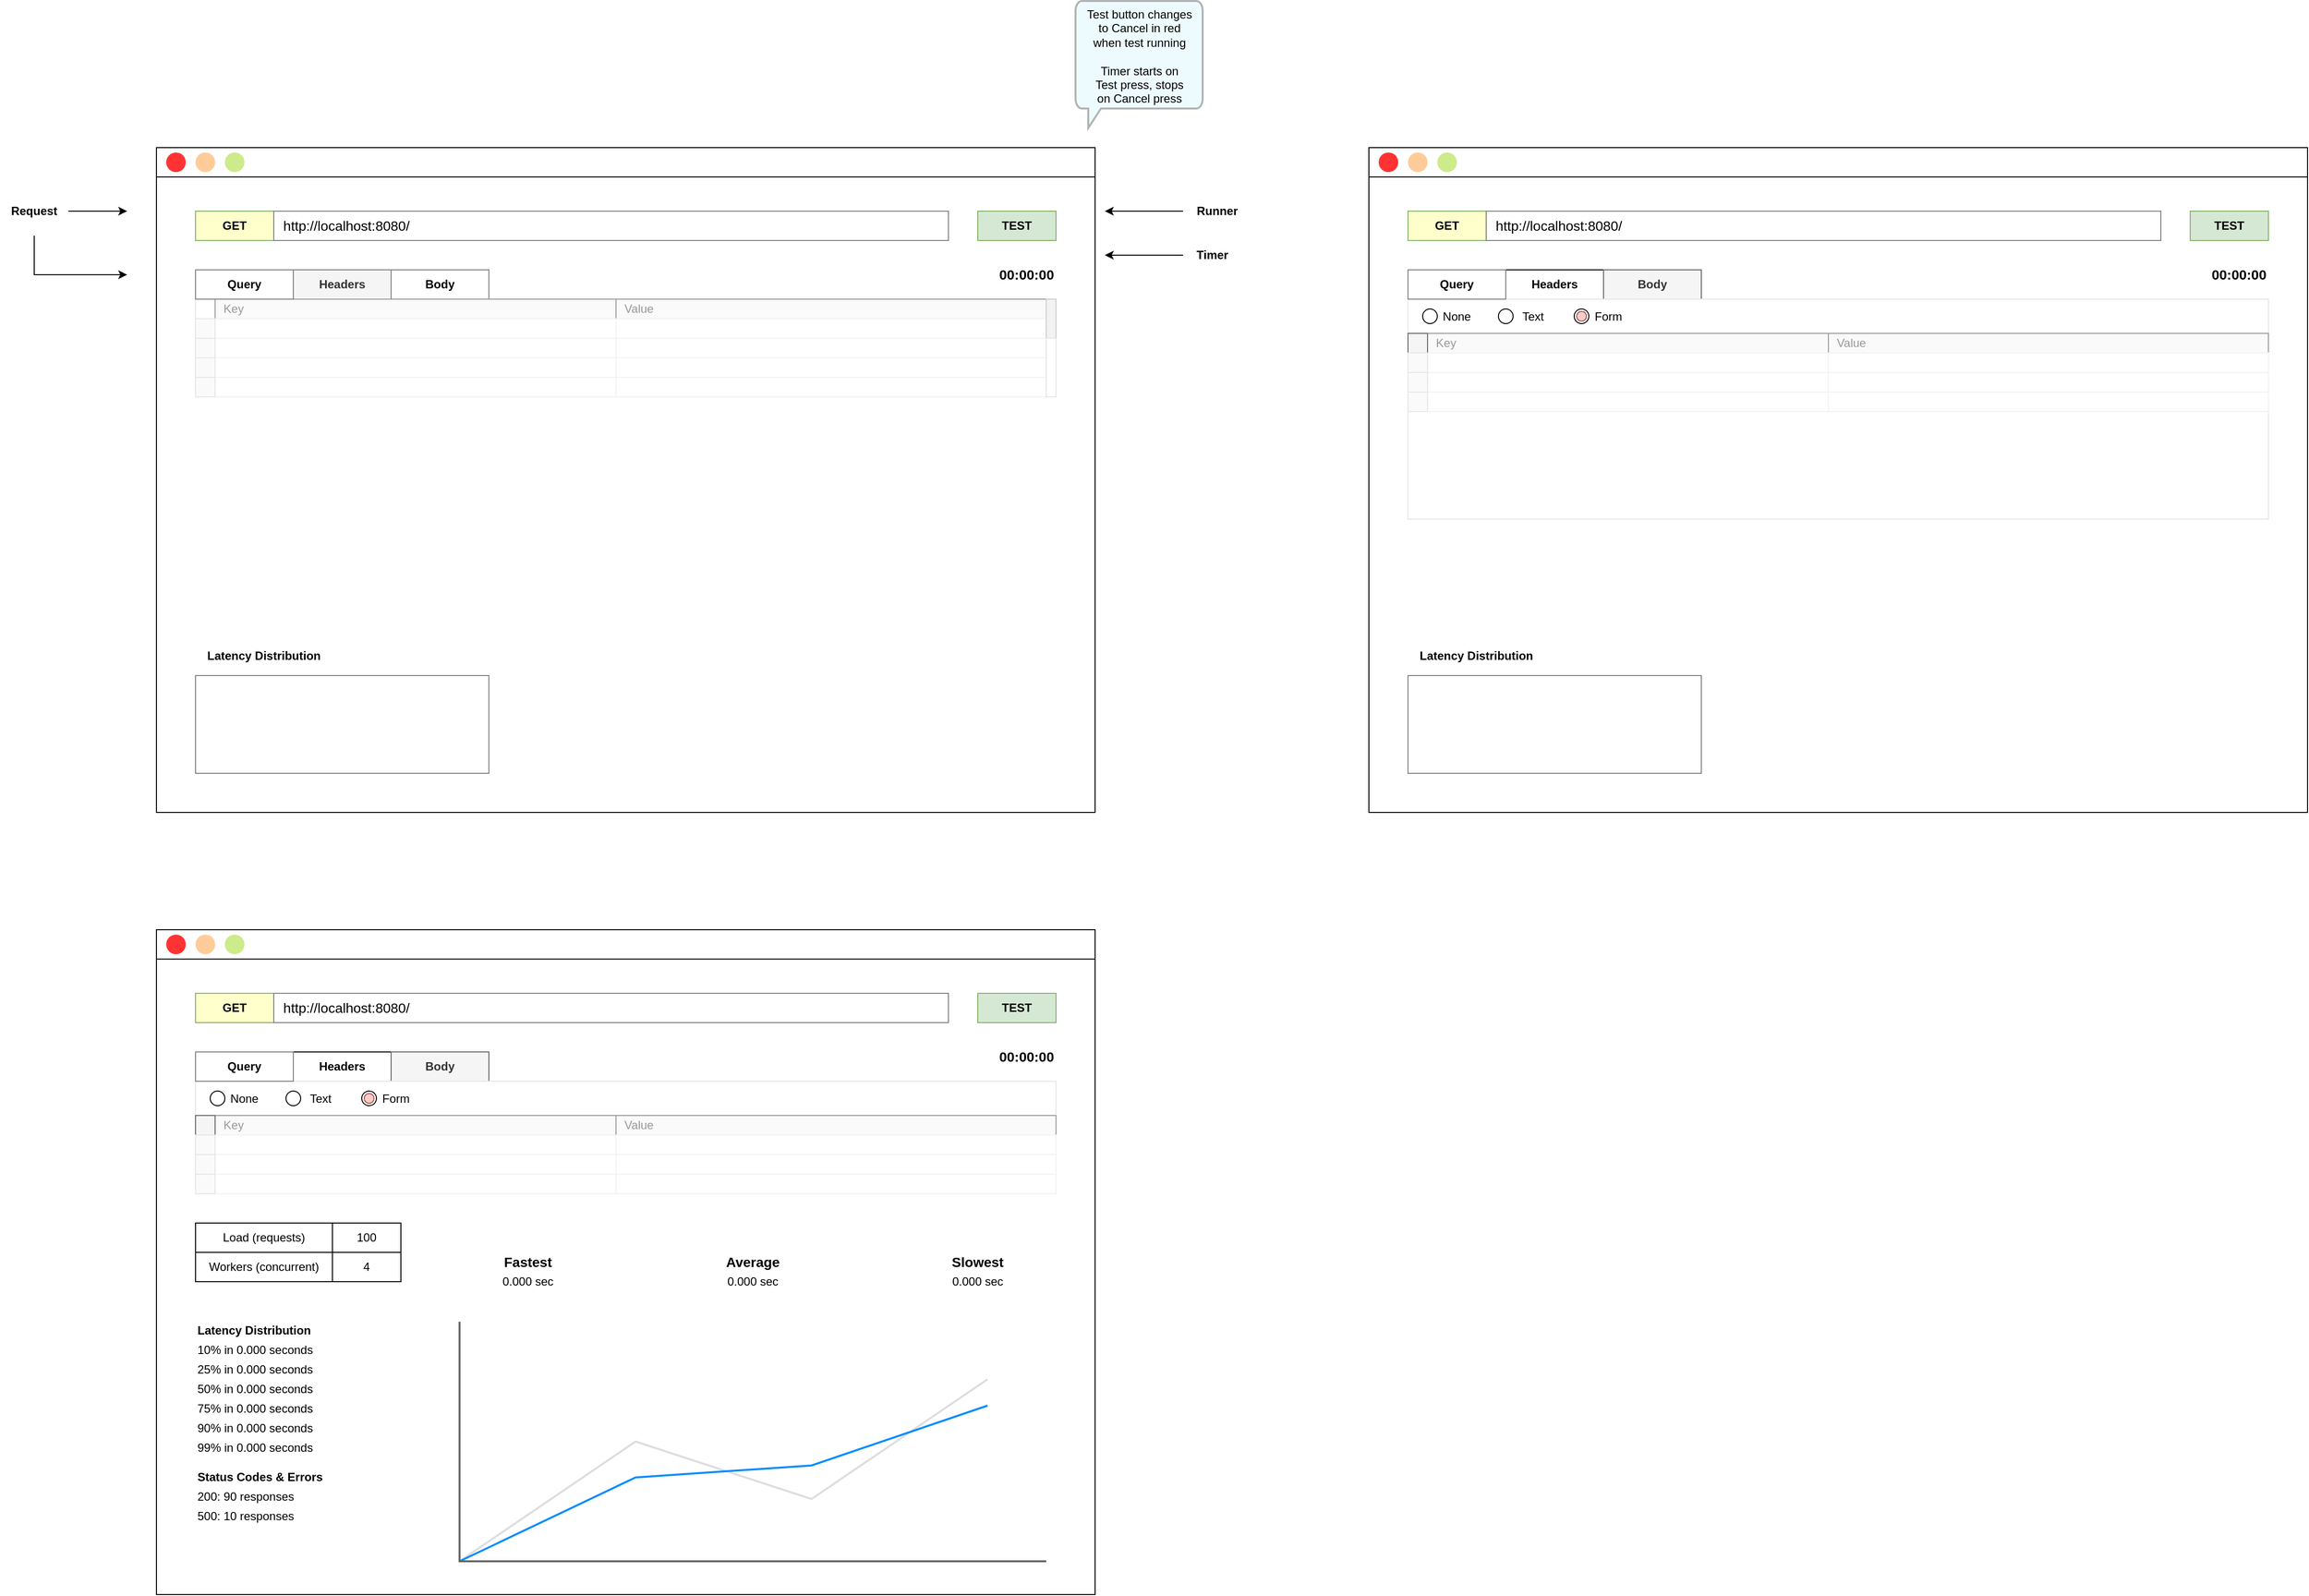 <mxfile version="13.5.7" type="device"><diagram id="piDafpqhtRUU5qUU-vj8" name="request"><mxGraphModel dx="2275" dy="1657" grid="1" gridSize="10" guides="1" tooltips="0" connect="1" arrows="0" fold="1" page="1" pageScale="1" pageWidth="1169" pageHeight="827" math="0" shadow="0"><root><mxCell id="0"/><mxCell id="1" parent="0"/><mxCell id="DUtWAYtQzDYEJE8aA9wI-19" value="" style="group;fontStyle=1;movable=1;resizable=1;rotatable=1;deletable=1;editable=1;connectable=1;align=left;fontColor=#333333;fillColor=#FAFAFA;strokeColor=#000000;" parent="1" vertex="1" connectable="0"><mxGeometry y="40" width="960" height="680" as="geometry"/></mxCell><mxCell id="DUtWAYtQzDYEJE8aA9wI-14" value="" style="rounded=0;whiteSpace=wrap;html=1;movable=1;resizable=1;rotatable=1;deletable=1;editable=1;connectable=1;" parent="DUtWAYtQzDYEJE8aA9wI-19" vertex="1"><mxGeometry width="960" height="680" as="geometry"/></mxCell><mxCell id="DUtWAYtQzDYEJE8aA9wI-15" value="" style="rounded=0;whiteSpace=wrap;html=1;movable=1;resizable=1;rotatable=1;deletable=1;editable=1;connectable=1;" parent="DUtWAYtQzDYEJE8aA9wI-19" vertex="1"><mxGeometry width="960" height="30" as="geometry"/></mxCell><mxCell id="DUtWAYtQzDYEJE8aA9wI-16" value="" style="ellipse;whiteSpace=wrap;html=1;aspect=fixed;fontColor=#ffffff;strokeColor=none;fillColor=#FF3333;movable=1;resizable=1;rotatable=1;deletable=1;editable=1;connectable=1;" parent="DUtWAYtQzDYEJE8aA9wI-19" vertex="1"><mxGeometry x="10" y="5" width="20" height="20" as="geometry"/></mxCell><mxCell id="DUtWAYtQzDYEJE8aA9wI-17" value="" style="ellipse;whiteSpace=wrap;html=1;aspect=fixed;fillColor=#ffcc99;strokeColor=none;movable=1;resizable=1;rotatable=1;deletable=1;editable=1;connectable=1;" parent="DUtWAYtQzDYEJE8aA9wI-19" vertex="1"><mxGeometry x="40" y="5" width="20" height="20" as="geometry"/></mxCell><mxCell id="DUtWAYtQzDYEJE8aA9wI-18" value="" style="ellipse;whiteSpace=wrap;html=1;aspect=fixed;fillColor=#cdeb8b;strokeColor=none;movable=1;resizable=1;rotatable=1;deletable=1;editable=1;connectable=1;" parent="DUtWAYtQzDYEJE8aA9wI-19" vertex="1"><mxGeometry x="70" y="5" width="20" height="20" as="geometry"/></mxCell><mxCell id="DUtWAYtQzDYEJE8aA9wI-38" value="&lt;b&gt;TEST&lt;/b&gt;" style="rounded=0;whiteSpace=wrap;html=1;align=center;fillColor=#d5e8d4;strokeColor=#82b366;movable=1;resizable=1;rotatable=1;deletable=1;editable=1;connectable=1;" parent="DUtWAYtQzDYEJE8aA9wI-19" vertex="1"><mxGeometry x="840" y="65" width="80" height="30" as="geometry"/></mxCell><mxCell id="DUtWAYtQzDYEJE8aA9wI-216" value="" style="html=1;dashed=0;whitespace=wrap;labelBackgroundColor=none;fillColor=none;align=left;strokeColor=#808080;movable=1;resizable=1;rotatable=1;deletable=1;editable=1;connectable=1;" parent="DUtWAYtQzDYEJE8aA9wI-19" vertex="1"><mxGeometry x="40" y="540" width="300" height="100" as="geometry"/></mxCell><mxCell id="DUtWAYtQzDYEJE8aA9wI-217" value="&lt;b&gt;Latency Distribution&lt;/b&gt;" style="text;html=1;strokeColor=none;fillColor=none;align=center;verticalAlign=middle;whiteSpace=wrap;rounded=0;labelBackgroundColor=none;movable=1;resizable=1;rotatable=1;deletable=1;editable=1;connectable=1;" parent="DUtWAYtQzDYEJE8aA9wI-19" vertex="1"><mxGeometry x="40" y="510" width="140" height="20" as="geometry"/></mxCell><mxCell id="DUtWAYtQzDYEJE8aA9wI-33" value="&lt;b&gt;Headers&lt;/b&gt;" style="rounded=0;whiteSpace=wrap;html=1;align=center;fillColor=#f5f5f5;fontColor=#333333;strokeColor=#808080;movable=1;resizable=1;rotatable=1;deletable=1;editable=1;connectable=1;" parent="DUtWAYtQzDYEJE8aA9wI-19" vertex="1"><mxGeometry x="140" y="125" width="100" height="30" as="geometry"/></mxCell><mxCell id="DUtWAYtQzDYEJE8aA9wI-39" value="&lt;b&gt;&lt;font style=&quot;font-size: 14px&quot;&gt;00:00:00&lt;/font&gt;&lt;/b&gt;" style="text;html=1;strokeColor=none;fillColor=none;align=right;verticalAlign=middle;whiteSpace=wrap;rounded=0;movable=1;resizable=1;rotatable=1;deletable=1;editable=1;connectable=1;" parent="DUtWAYtQzDYEJE8aA9wI-19" vertex="1"><mxGeometry x="840" y="120" width="80" height="20" as="geometry"/></mxCell><mxCell id="DUtWAYtQzDYEJE8aA9wI-40" value="&lt;b&gt;Body&lt;/b&gt;" style="rounded=0;whiteSpace=wrap;html=1;align=center;strokeColor=#808080;movable=1;resizable=1;rotatable=1;deletable=1;editable=1;connectable=1;" parent="DUtWAYtQzDYEJE8aA9wI-19" vertex="1"><mxGeometry x="240" y="125" width="100" height="30" as="geometry"/></mxCell><mxCell id="DUtWAYtQzDYEJE8aA9wI-25" value="" style="rounded=0;whiteSpace=wrap;html=1;align=left;strokeColor=#E6E6E6;movable=1;resizable=1;rotatable=1;deletable=1;editable=1;connectable=1;" parent="DUtWAYtQzDYEJE8aA9wI-19" vertex="1"><mxGeometry x="40" y="155" width="880" height="100" as="geometry"/></mxCell><mxCell id="DUtWAYtQzDYEJE8aA9wI-47" value="&lt;font color=&quot;#999999&quot;&gt;&amp;nbsp; Key&lt;/font&gt;" style="rounded=0;whiteSpace=wrap;html=1;align=left;labelBackgroundColor=none;fillColor=#FAFAFA;strokeColor=#999999;movable=1;resizable=1;rotatable=1;deletable=1;editable=1;connectable=1;" parent="DUtWAYtQzDYEJE8aA9wI-19" vertex="1"><mxGeometry x="60" y="155" width="410" height="20" as="geometry"/></mxCell><mxCell id="DUtWAYtQzDYEJE8aA9wI-109" value="&lt;font color=&quot;#999999&quot;&gt;&amp;nbsp; Value&lt;/font&gt;" style="rounded=0;whiteSpace=wrap;html=1;align=left;labelBackgroundColor=none;fillColor=#FAFAFA;strokeColor=#999999;movable=1;resizable=1;rotatable=1;deletable=1;editable=1;connectable=1;" parent="DUtWAYtQzDYEJE8aA9wI-19" vertex="1"><mxGeometry x="470" y="155" width="440" height="20" as="geometry"/></mxCell><mxCell id="DUtWAYtQzDYEJE8aA9wI-111" value="" style="rounded=0;whiteSpace=wrap;html=1;align=left;labelBackgroundColor=none;fillColor=#FFFFFF;strokeColor=#F2F2F2;movable=1;resizable=1;rotatable=1;deletable=1;editable=1;connectable=1;" parent="DUtWAYtQzDYEJE8aA9wI-19" vertex="1"><mxGeometry x="60" y="175" width="410" height="20" as="geometry"/></mxCell><mxCell id="DUtWAYtQzDYEJE8aA9wI-135" value="" style="rounded=0;whiteSpace=wrap;html=1;align=left;labelBackgroundColor=none;fillColor=#FFFFFF;strokeColor=#F2F2F2;movable=1;resizable=1;rotatable=1;deletable=1;editable=1;connectable=1;" parent="DUtWAYtQzDYEJE8aA9wI-19" vertex="1"><mxGeometry x="470" y="175" width="440" height="20" as="geometry"/></mxCell><mxCell id="DUtWAYtQzDYEJE8aA9wI-137" value="" style="rounded=0;whiteSpace=wrap;html=1;align=left;labelBackgroundColor=none;fillColor=#FFFFFF;strokeColor=#F2F2F2;movable=1;resizable=1;rotatable=1;deletable=1;editable=1;connectable=1;" parent="DUtWAYtQzDYEJE8aA9wI-19" vertex="1"><mxGeometry x="470" y="195" width="440" height="20" as="geometry"/></mxCell><mxCell id="DUtWAYtQzDYEJE8aA9wI-136" value="" style="rounded=0;whiteSpace=wrap;html=1;align=left;labelBackgroundColor=none;fillColor=#FFFFFF;strokeColor=#F2F2F2;movable=1;resizable=1;rotatable=1;deletable=1;editable=1;connectable=1;" parent="DUtWAYtQzDYEJE8aA9wI-19" vertex="1"><mxGeometry x="60" y="195" width="410" height="20" as="geometry"/></mxCell><mxCell id="DUtWAYtQzDYEJE8aA9wI-138" value="" style="rounded=0;whiteSpace=wrap;html=1;align=left;labelBackgroundColor=none;fillColor=#FFFFFF;strokeColor=#F2F2F2;movable=1;resizable=1;rotatable=1;deletable=1;editable=1;connectable=1;" parent="DUtWAYtQzDYEJE8aA9wI-19" vertex="1"><mxGeometry x="60" y="215" width="410" height="20" as="geometry"/></mxCell><mxCell id="DUtWAYtQzDYEJE8aA9wI-140" value="" style="rounded=0;whiteSpace=wrap;html=1;align=left;labelBackgroundColor=none;fillColor=#FFFFFF;strokeColor=#F2F2F2;movable=1;resizable=1;rotatable=1;deletable=1;editable=1;connectable=1;" parent="DUtWAYtQzDYEJE8aA9wI-19" vertex="1"><mxGeometry x="470" y="215" width="440" height="20" as="geometry"/></mxCell><mxCell id="DUtWAYtQzDYEJE8aA9wI-139" value="" style="rounded=0;whiteSpace=wrap;html=1;align=left;labelBackgroundColor=none;fillColor=#FFFFFF;strokeColor=#F2F2F2;movable=1;resizable=1;rotatable=1;deletable=1;editable=1;connectable=1;" parent="DUtWAYtQzDYEJE8aA9wI-19" vertex="1"><mxGeometry x="60" y="235" width="410" height="20" as="geometry"/></mxCell><mxCell id="DUtWAYtQzDYEJE8aA9wI-170" value="" style="rounded=0;whiteSpace=wrap;html=1;align=left;labelBackgroundColor=none;fillColor=#FFFFFF;strokeColor=#F2F2F2;movable=1;resizable=1;rotatable=1;deletable=1;editable=1;connectable=1;" parent="DUtWAYtQzDYEJE8aA9wI-19" vertex="1"><mxGeometry x="470" y="235" width="440" height="20" as="geometry"/></mxCell><mxCell id="DUtWAYtQzDYEJE8aA9wI-110" value="" style="rounded=0;whiteSpace=wrap;html=1;align=left;labelBackgroundColor=none;fillColor=#FAFAFA;strokeColor=#E6E6E6;movable=1;resizable=1;rotatable=1;deletable=1;editable=1;connectable=1;" parent="DUtWAYtQzDYEJE8aA9wI-19" vertex="1"><mxGeometry x="40" y="235" width="20" height="20" as="geometry"/></mxCell><mxCell id="DUtWAYtQzDYEJE8aA9wI-207" value="" style="rounded=0;whiteSpace=wrap;html=1;align=left;labelBackgroundColor=none;fillColor=#FAFAFA;strokeColor=#E6E6E6;movable=1;resizable=1;rotatable=1;deletable=1;editable=1;connectable=1;" parent="DUtWAYtQzDYEJE8aA9wI-19" vertex="1"><mxGeometry x="40" y="215" width="20" height="20" as="geometry"/></mxCell><mxCell id="DUtWAYtQzDYEJE8aA9wI-208" value="" style="rounded=0;whiteSpace=wrap;html=1;align=left;labelBackgroundColor=none;fillColor=#FAFAFA;strokeColor=#E6E6E6;movable=1;resizable=1;rotatable=1;deletable=1;editable=1;connectable=1;" parent="DUtWAYtQzDYEJE8aA9wI-19" vertex="1"><mxGeometry x="40" y="195" width="20" height="20" as="geometry"/></mxCell><mxCell id="DUtWAYtQzDYEJE8aA9wI-209" value="" style="rounded=0;whiteSpace=wrap;html=1;align=left;labelBackgroundColor=none;fillColor=#FAFAFA;strokeColor=#E6E6E6;movable=1;resizable=1;rotatable=1;deletable=1;editable=1;connectable=1;" parent="DUtWAYtQzDYEJE8aA9wI-19" vertex="1"><mxGeometry x="40" y="175" width="20" height="20" as="geometry"/></mxCell><mxCell id="DUtWAYtQzDYEJE8aA9wI-27" value="" style="rounded=0;whiteSpace=wrap;html=1;align=left;fillColor=#F2F2F2;strokeColor=#CCCCCC;movable=1;resizable=1;rotatable=1;deletable=1;editable=1;connectable=1;" parent="DUtWAYtQzDYEJE8aA9wI-19" vertex="1"><mxGeometry x="910" y="155" width="10" height="40" as="geometry"/></mxCell><mxCell id="DUtWAYtQzDYEJE8aA9wI-31" value="" style="rounded=0;whiteSpace=wrap;html=1;align=left;strokeColor=#E6E6E6;movable=1;resizable=1;rotatable=1;deletable=1;editable=1;connectable=1;" parent="DUtWAYtQzDYEJE8aA9wI-19" vertex="1"><mxGeometry x="910" y="195" width="10" height="60" as="geometry"/></mxCell><mxCell id="DUtWAYtQzDYEJE8aA9wI-36" value="&lt;b&gt;Query&lt;/b&gt;" style="rounded=0;whiteSpace=wrap;html=1;align=center;strokeColor=#808080;movable=1;resizable=1;rotatable=1;deletable=1;editable=1;connectable=1;" parent="DUtWAYtQzDYEJE8aA9wI-19" vertex="1"><mxGeometry x="40" y="125" width="100" height="30" as="geometry"/></mxCell><mxCell id="DUtWAYtQzDYEJE8aA9wI-26" value="" style="group;movable=1;resizable=1;rotatable=1;deletable=1;editable=1;connectable=1;" parent="DUtWAYtQzDYEJE8aA9wI-19" vertex="1" connectable="0"><mxGeometry x="40" y="65" width="880" height="30" as="geometry"/></mxCell><mxCell id="DUtWAYtQzDYEJE8aA9wI-20" value="GET" style="rounded=0;whiteSpace=wrap;html=1;strokeColor=#82b366;fontStyle=1;fillColor=#FFFFCC;movable=1;resizable=1;rotatable=1;deletable=1;editable=1;connectable=1;" parent="DUtWAYtQzDYEJE8aA9wI-26" vertex="1"><mxGeometry width="80" height="30" as="geometry"/></mxCell><mxCell id="DUtWAYtQzDYEJE8aA9wI-22" value="&lt;span style=&quot;font-size: 14px&quot;&gt;&amp;nbsp; http://localhost:8080/&lt;/span&gt;" style="rounded=0;whiteSpace=wrap;html=1;align=left;strokeColor=#808080;movable=1;resizable=1;rotatable=1;deletable=1;editable=1;connectable=1;" parent="DUtWAYtQzDYEJE8aA9wI-26" vertex="1"><mxGeometry x="80" width="690" height="30" as="geometry"/></mxCell><mxCell id="DUtWAYtQzDYEJE8aA9wI-42" value="Test button changes&lt;br&gt;to Cancel in red&lt;br&gt;when test running&lt;br&gt;&lt;br&gt;Timer starts on&lt;br&gt;Test press, stops&lt;br&gt;on Cancel press" style="html=1;verticalLabelPosition=middle;align=center;labelBackgroundColor=none;verticalAlign=top;strokeWidth=2;shadow=0;dashed=0;shape=mxgraph.ios7.icons.message;flipH=1;labelPosition=center;fillColor=#EDFBFF;strokeColor=#B3B3B3;movable=1;resizable=1;rotatable=1;deletable=1;editable=1;connectable=1;" parent="1" vertex="1"><mxGeometry x="940" y="-110" width="130" height="130" as="geometry"/></mxCell><mxCell id="6" style="edgeStyle=orthogonalEdgeStyle;rounded=0;orthogonalLoop=1;jettySize=auto;html=1;movable=1;resizable=1;rotatable=1;deletable=1;editable=1;connectable=1;" parent="1" source="5" edge="1"><mxGeometry relative="1" as="geometry"><mxPoint x="-30" y="105" as="targetPoint"/></mxGeometry></mxCell><mxCell id="12" style="edgeStyle=orthogonalEdgeStyle;rounded=0;orthogonalLoop=1;jettySize=auto;html=1;movable=1;resizable=1;rotatable=1;deletable=1;editable=1;connectable=1;" parent="1" edge="1"><mxGeometry relative="1" as="geometry"><mxPoint x="-30" y="170" as="targetPoint"/><mxPoint x="-125" y="130" as="sourcePoint"/><Array as="points"><mxPoint x="-125" y="170"/></Array></mxGeometry></mxCell><mxCell id="5" value="&lt;b&gt;Request&lt;/b&gt;" style="text;html=1;strokeColor=none;fillColor=none;align=center;verticalAlign=middle;whiteSpace=wrap;rounded=0;movable=1;resizable=1;rotatable=1;deletable=1;editable=1;connectable=1;" parent="1" vertex="1"><mxGeometry x="-160" y="95" width="70" height="20" as="geometry"/></mxCell><mxCell id="8" style="edgeStyle=orthogonalEdgeStyle;rounded=0;orthogonalLoop=1;jettySize=auto;html=1;movable=1;resizable=1;rotatable=1;deletable=1;editable=1;connectable=1;" parent="1" source="7" edge="1"><mxGeometry relative="1" as="geometry"><mxPoint x="970" y="105" as="targetPoint"/></mxGeometry></mxCell><mxCell id="7" value="&lt;b&gt;Runner&lt;/b&gt;" style="text;html=1;strokeColor=none;fillColor=none;align=center;verticalAlign=middle;whiteSpace=wrap;rounded=0;movable=1;resizable=1;rotatable=1;deletable=1;editable=1;connectable=1;" parent="1" vertex="1"><mxGeometry x="1050" y="95" width="70" height="20" as="geometry"/></mxCell><mxCell id="11" style="edgeStyle=orthogonalEdgeStyle;rounded=0;orthogonalLoop=1;jettySize=auto;html=1;movable=1;resizable=1;rotatable=1;deletable=1;editable=1;connectable=1;" parent="1" source="10" edge="1"><mxGeometry relative="1" as="geometry"><mxPoint x="970" y="150" as="targetPoint"/></mxGeometry></mxCell><mxCell id="10" value="&lt;b&gt;Timer&lt;/b&gt;" style="text;html=1;strokeColor=none;fillColor=none;align=center;verticalAlign=middle;whiteSpace=wrap;rounded=0;movable=1;resizable=1;rotatable=1;deletable=1;editable=1;connectable=1;" parent="1" vertex="1"><mxGeometry x="1050" y="140" width="60" height="20" as="geometry"/></mxCell><mxCell id="96" value="" style="group;fontStyle=1;movable=1;resizable=1;rotatable=1;deletable=1;editable=1;connectable=1;align=left;" parent="1" vertex="1" connectable="0"><mxGeometry x="1240" y="40" width="960" height="680" as="geometry"/></mxCell><mxCell id="97" value="" style="rounded=0;whiteSpace=wrap;html=1;movable=1;resizable=1;rotatable=1;deletable=1;editable=1;connectable=1;" parent="96" vertex="1"><mxGeometry width="960" height="680" as="geometry"/></mxCell><mxCell id="98" value="" style="rounded=0;whiteSpace=wrap;html=1;movable=1;resizable=1;rotatable=1;deletable=1;editable=1;connectable=1;" parent="96" vertex="1"><mxGeometry width="960" height="30" as="geometry"/></mxCell><mxCell id="99" value="" style="ellipse;whiteSpace=wrap;html=1;aspect=fixed;fontColor=#ffffff;strokeColor=none;fillColor=#FF3333;movable=1;resizable=1;rotatable=1;deletable=1;editable=1;connectable=1;" parent="96" vertex="1"><mxGeometry x="10" y="5" width="20" height="20" as="geometry"/></mxCell><mxCell id="100" value="" style="ellipse;whiteSpace=wrap;html=1;aspect=fixed;fillColor=#ffcc99;strokeColor=none;movable=1;resizable=1;rotatable=1;deletable=1;editable=1;connectable=1;" parent="96" vertex="1"><mxGeometry x="40" y="5" width="20" height="20" as="geometry"/></mxCell><mxCell id="101" value="" style="ellipse;whiteSpace=wrap;html=1;aspect=fixed;fillColor=#cdeb8b;strokeColor=none;movable=1;resizable=1;rotatable=1;deletable=1;editable=1;connectable=1;" parent="96" vertex="1"><mxGeometry x="70" y="5" width="20" height="20" as="geometry"/></mxCell><mxCell id="102" value="&lt;b&gt;TEST&lt;/b&gt;" style="rounded=0;whiteSpace=wrap;html=1;align=center;fillColor=#d5e8d4;strokeColor=#82b366;movable=1;resizable=1;rotatable=1;deletable=1;editable=1;connectable=1;" parent="96" vertex="1"><mxGeometry x="840" y="65" width="80" height="30" as="geometry"/></mxCell><mxCell id="103" value="" style="html=1;dashed=0;whitespace=wrap;labelBackgroundColor=none;fillColor=none;align=left;strokeColor=#808080;movable=1;resizable=1;rotatable=1;deletable=1;editable=1;connectable=1;" parent="96" vertex="1"><mxGeometry x="40" y="540" width="300" height="100" as="geometry"/></mxCell><mxCell id="104" value="&lt;b&gt;Latency Distribution&lt;/b&gt;" style="text;html=1;strokeColor=none;fillColor=none;align=center;verticalAlign=middle;whiteSpace=wrap;rounded=0;labelBackgroundColor=none;movable=1;resizable=1;rotatable=1;deletable=1;editable=1;connectable=1;" parent="96" vertex="1"><mxGeometry x="40" y="510" width="140" height="20" as="geometry"/></mxCell><mxCell id="105" value="&lt;b&gt;Headers&lt;/b&gt;" style="rounded=0;whiteSpace=wrap;html=1;align=center;movable=1;resizable=1;rotatable=1;deletable=1;editable=1;connectable=1;" parent="96" vertex="1"><mxGeometry x="140" y="125" width="100" height="30" as="geometry"/></mxCell><mxCell id="106" value="&lt;b&gt;&lt;font style=&quot;font-size: 14px&quot;&gt;00:00:00&lt;/font&gt;&lt;/b&gt;" style="text;html=1;strokeColor=none;fillColor=none;align=right;verticalAlign=middle;whiteSpace=wrap;rounded=0;movable=1;resizable=1;rotatable=1;deletable=1;editable=1;connectable=1;" parent="96" vertex="1"><mxGeometry x="840" y="120" width="80" height="20" as="geometry"/></mxCell><mxCell id="107" value="&lt;b&gt;Body&lt;/b&gt;" style="rounded=0;whiteSpace=wrap;html=1;align=center;strokeColor=#666666;movable=1;resizable=1;rotatable=1;deletable=1;editable=1;connectable=1;fillColor=#f5f5f5;fontColor=#333333;" parent="96" vertex="1"><mxGeometry x="240" y="125" width="100" height="30" as="geometry"/></mxCell><mxCell id="108" value="" style="rounded=0;whiteSpace=wrap;html=1;align=left;strokeColor=#E6E6E6;movable=1;resizable=1;rotatable=1;deletable=1;editable=1;connectable=1;" parent="96" vertex="1"><mxGeometry x="40" y="155" width="880" height="225" as="geometry"/></mxCell><mxCell id="125" value="&lt;b&gt;Query&lt;/b&gt;" style="rounded=0;whiteSpace=wrap;html=1;align=center;strokeColor=#808080;movable=1;resizable=1;rotatable=1;deletable=1;editable=1;connectable=1;" parent="96" vertex="1"><mxGeometry x="40" y="125" width="100" height="30" as="geometry"/></mxCell><mxCell id="126" value="" style="group;movable=1;resizable=1;rotatable=1;deletable=1;editable=1;connectable=1;" parent="96" vertex="1" connectable="0"><mxGeometry x="40" y="65" width="880" height="30" as="geometry"/></mxCell><mxCell id="127" value="GET" style="rounded=0;whiteSpace=wrap;html=1;strokeColor=#82b366;fontStyle=1;fillColor=#FFFFCC;movable=1;resizable=1;rotatable=1;deletable=1;editable=1;connectable=1;" parent="126" vertex="1"><mxGeometry width="80" height="30" as="geometry"/></mxCell><mxCell id="128" value="&lt;span style=&quot;font-size: 14px&quot;&gt;&amp;nbsp; http://localhost:8080/&lt;/span&gt;" style="rounded=0;whiteSpace=wrap;html=1;align=left;strokeColor=#808080;movable=1;resizable=1;rotatable=1;deletable=1;editable=1;connectable=1;" parent="126" vertex="1"><mxGeometry x="80" width="690" height="30" as="geometry"/></mxCell><mxCell id="asF9Nt4ZujR2NF6vlL5a-130" value="" style="ellipse;whiteSpace=wrap;html=1;aspect=fixed;strokeColor=#000000;movable=1;resizable=1;rotatable=1;deletable=1;editable=1;connectable=1;" parent="96" vertex="1"><mxGeometry x="55" y="165" width="15" height="15" as="geometry"/></mxCell><mxCell id="asF9Nt4ZujR2NF6vlL5a-131" value="None" style="text;html=1;strokeColor=none;fillColor=none;align=center;verticalAlign=middle;whiteSpace=wrap;rounded=0;movable=1;resizable=1;rotatable=1;deletable=1;editable=1;connectable=1;" parent="96" vertex="1"><mxGeometry x="70" y="162.5" width="40" height="20" as="geometry"/></mxCell><mxCell id="asF9Nt4ZujR2NF6vlL5a-132" value="" style="ellipse;whiteSpace=wrap;html=1;aspect=fixed;strokeColor=#000000;movable=1;resizable=1;rotatable=1;deletable=1;editable=1;connectable=1;" parent="96" vertex="1"><mxGeometry x="132.5" y="165" width="15" height="15" as="geometry"/></mxCell><mxCell id="asF9Nt4ZujR2NF6vlL5a-133" value="Text" style="text;html=1;strokeColor=none;fillColor=none;align=center;verticalAlign=middle;whiteSpace=wrap;rounded=0;movable=1;resizable=1;rotatable=1;deletable=1;editable=1;connectable=1;" parent="96" vertex="1"><mxGeometry x="147.5" y="162.5" width="40" height="20" as="geometry"/></mxCell><mxCell id="asF9Nt4ZujR2NF6vlL5a-139" value="" style="ellipse;whiteSpace=wrap;html=1;aspect=fixed;strokeColor=#000000;movable=1;resizable=1;rotatable=1;deletable=1;editable=1;connectable=1;" parent="96" vertex="1"><mxGeometry x="210" y="165" width="15" height="15" as="geometry"/></mxCell><mxCell id="asF9Nt4ZujR2NF6vlL5a-140" value="Form" style="text;html=1;strokeColor=none;fillColor=none;align=center;verticalAlign=middle;whiteSpace=wrap;rounded=0;movable=1;resizable=1;rotatable=1;deletable=1;editable=1;connectable=1;" parent="96" vertex="1"><mxGeometry x="225" y="162.5" width="40" height="20" as="geometry"/></mxCell><mxCell id="asF9Nt4ZujR2NF6vlL5a-141" value="" style="ellipse;whiteSpace=wrap;html=1;aspect=fixed;strokeColor=#b85450;fillColor=#f8cecc;movable=1;resizable=1;rotatable=1;deletable=1;editable=1;connectable=1;" parent="96" vertex="1"><mxGeometry x="212.5" y="167.5" width="10" height="10" as="geometry"/></mxCell><mxCell id="asF9Nt4ZujR2NF6vlL5a-142" value="&lt;font color=&quot;#999999&quot;&gt;&amp;nbsp; Key&lt;/font&gt;" style="rounded=0;whiteSpace=wrap;html=1;align=left;labelBackgroundColor=none;fillColor=#FAFAFA;strokeColor=#999999;movable=1;resizable=1;rotatable=1;deletable=1;editable=1;connectable=1;" parent="96" vertex="1"><mxGeometry x="60" y="190" width="410" height="20" as="geometry"/></mxCell><mxCell id="asF9Nt4ZujR2NF6vlL5a-143" value="&lt;font color=&quot;#999999&quot;&gt;&amp;nbsp; Value&lt;/font&gt;" style="rounded=0;whiteSpace=wrap;html=1;align=left;labelBackgroundColor=none;fillColor=#FAFAFA;strokeColor=#999999;movable=1;resizable=1;rotatable=1;deletable=1;editable=1;connectable=1;" parent="96" vertex="1"><mxGeometry x="470" y="190" width="450" height="20" as="geometry"/></mxCell><mxCell id="asF9Nt4ZujR2NF6vlL5a-144" value="" style="rounded=0;whiteSpace=wrap;html=1;fillColor=#f5f5f5;strokeColor=#666666;fontColor=#333333;movable=1;resizable=1;rotatable=1;deletable=1;editable=1;connectable=1;" parent="96" vertex="1"><mxGeometry x="40" y="190" width="20" height="20" as="geometry"/></mxCell><mxCell id="asF9Nt4ZujR2NF6vlL5a-145" value="" style="rounded=0;whiteSpace=wrap;html=1;align=left;labelBackgroundColor=none;fillColor=#FFFFFF;strokeColor=#F2F2F2;movable=1;resizable=1;rotatable=1;deletable=1;editable=1;connectable=1;" parent="96" vertex="1"><mxGeometry x="60" y="210" width="410" height="20" as="geometry"/></mxCell><mxCell id="asF9Nt4ZujR2NF6vlL5a-146" value="" style="rounded=0;whiteSpace=wrap;html=1;align=left;labelBackgroundColor=none;fillColor=#FFFFFF;strokeColor=#F2F2F2;movable=1;resizable=1;rotatable=1;deletable=1;editable=1;connectable=1;" parent="96" vertex="1"><mxGeometry x="60" y="230" width="410" height="20" as="geometry"/></mxCell><mxCell id="asF9Nt4ZujR2NF6vlL5a-147" value="" style="rounded=0;whiteSpace=wrap;html=1;align=left;labelBackgroundColor=none;fillColor=#FFFFFF;strokeColor=#F2F2F2;movable=1;resizable=1;rotatable=1;deletable=1;editable=1;connectable=1;" parent="96" vertex="1"><mxGeometry x="60" y="250" width="410" height="20" as="geometry"/></mxCell><mxCell id="asF9Nt4ZujR2NF6vlL5a-148" value="" style="rounded=0;whiteSpace=wrap;html=1;align=left;labelBackgroundColor=none;fillColor=#FAFAFA;strokeColor=#E6E6E6;movable=1;resizable=1;rotatable=1;deletable=1;editable=1;connectable=1;" parent="96" vertex="1"><mxGeometry x="40" y="250" width="20" height="20" as="geometry"/></mxCell><mxCell id="asF9Nt4ZujR2NF6vlL5a-149" value="" style="rounded=0;whiteSpace=wrap;html=1;align=left;labelBackgroundColor=none;fillColor=#FAFAFA;strokeColor=#E6E6E6;movable=1;resizable=1;rotatable=1;deletable=1;editable=1;connectable=1;" parent="96" vertex="1"><mxGeometry x="40" y="230" width="20" height="20" as="geometry"/></mxCell><mxCell id="asF9Nt4ZujR2NF6vlL5a-150" value="" style="rounded=0;whiteSpace=wrap;html=1;align=left;labelBackgroundColor=none;fillColor=#FAFAFA;strokeColor=#E6E6E6;movable=1;resizable=1;rotatable=1;deletable=1;editable=1;connectable=1;" parent="96" vertex="1"><mxGeometry x="40" y="210" width="20" height="20" as="geometry"/></mxCell><mxCell id="asF9Nt4ZujR2NF6vlL5a-151" value="" style="rounded=0;whiteSpace=wrap;html=1;align=left;labelBackgroundColor=none;fillColor=#FFFFFF;strokeColor=#F2F2F2;movable=1;resizable=1;rotatable=1;deletable=1;editable=1;connectable=1;" parent="96" vertex="1"><mxGeometry x="470" y="210" width="450" height="20" as="geometry"/></mxCell><mxCell id="asF9Nt4ZujR2NF6vlL5a-152" value="" style="rounded=0;whiteSpace=wrap;html=1;align=left;labelBackgroundColor=none;fillColor=#FFFFFF;strokeColor=#F2F2F2;movable=1;resizable=1;rotatable=1;deletable=1;editable=1;connectable=1;" parent="96" vertex="1"><mxGeometry x="470" y="230" width="450" height="20" as="geometry"/></mxCell><mxCell id="asF9Nt4ZujR2NF6vlL5a-153" value="" style="rounded=0;whiteSpace=wrap;html=1;align=left;labelBackgroundColor=none;fillColor=#FFFFFF;strokeColor=#F2F2F2;movable=1;resizable=1;rotatable=1;deletable=1;editable=1;connectable=1;" parent="96" vertex="1"><mxGeometry x="470" y="250" width="450" height="20" as="geometry"/></mxCell><mxCell id="LPYYJZgNHcjfQFJsrw34-128" value="" style="group;fontStyle=1;movable=1;resizable=1;rotatable=1;deletable=1;editable=1;connectable=1;align=left;" parent="1" vertex="1" connectable="0"><mxGeometry y="840" width="960" height="680" as="geometry"/></mxCell><mxCell id="LPYYJZgNHcjfQFJsrw34-129" value="" style="rounded=0;whiteSpace=wrap;html=1;movable=1;resizable=1;rotatable=1;deletable=1;editable=1;connectable=1;" parent="LPYYJZgNHcjfQFJsrw34-128" vertex="1"><mxGeometry width="960" height="680" as="geometry"/></mxCell><mxCell id="LPYYJZgNHcjfQFJsrw34-130" value="" style="rounded=0;whiteSpace=wrap;html=1;movable=1;resizable=1;rotatable=1;deletable=1;editable=1;connectable=1;" parent="LPYYJZgNHcjfQFJsrw34-128" vertex="1"><mxGeometry width="960" height="30" as="geometry"/></mxCell><mxCell id="LPYYJZgNHcjfQFJsrw34-131" value="" style="ellipse;whiteSpace=wrap;html=1;aspect=fixed;fontColor=#ffffff;strokeColor=none;fillColor=#FF3333;movable=1;resizable=1;rotatable=1;deletable=1;editable=1;connectable=1;" parent="LPYYJZgNHcjfQFJsrw34-128" vertex="1"><mxGeometry x="10" y="5" width="20" height="20" as="geometry"/></mxCell><mxCell id="LPYYJZgNHcjfQFJsrw34-132" value="" style="ellipse;whiteSpace=wrap;html=1;aspect=fixed;fillColor=#ffcc99;strokeColor=none;movable=1;resizable=1;rotatable=1;deletable=1;editable=1;connectable=1;" parent="LPYYJZgNHcjfQFJsrw34-128" vertex="1"><mxGeometry x="40" y="5" width="20" height="20" as="geometry"/></mxCell><mxCell id="LPYYJZgNHcjfQFJsrw34-133" value="" style="ellipse;whiteSpace=wrap;html=1;aspect=fixed;fillColor=#cdeb8b;strokeColor=none;movable=1;resizable=1;rotatable=1;deletable=1;editable=1;connectable=1;" parent="LPYYJZgNHcjfQFJsrw34-128" vertex="1"><mxGeometry x="70" y="5" width="20" height="20" as="geometry"/></mxCell><mxCell id="LPYYJZgNHcjfQFJsrw34-134" value="&lt;b&gt;TEST&lt;/b&gt;" style="rounded=0;whiteSpace=wrap;html=1;align=center;fillColor=#d5e8d4;strokeColor=#82b366;movable=1;resizable=1;rotatable=1;deletable=1;editable=1;connectable=1;" parent="LPYYJZgNHcjfQFJsrw34-128" vertex="1"><mxGeometry x="840" y="65" width="80" height="30" as="geometry"/></mxCell><mxCell id="LPYYJZgNHcjfQFJsrw34-136" value="&lt;b&gt;Latency Distribution&lt;/b&gt;" style="text;html=1;strokeColor=none;fillColor=none;align=left;verticalAlign=middle;whiteSpace=wrap;rounded=0;labelBackgroundColor=none;movable=1;resizable=1;rotatable=1;deletable=1;editable=1;connectable=1;" parent="LPYYJZgNHcjfQFJsrw34-128" vertex="1"><mxGeometry x="40" y="400" width="140" height="20" as="geometry"/></mxCell><mxCell id="LPYYJZgNHcjfQFJsrw34-137" value="&lt;b&gt;Headers&lt;/b&gt;" style="rounded=0;whiteSpace=wrap;html=1;align=center;movable=1;resizable=1;rotatable=1;deletable=1;editable=1;connectable=1;" parent="LPYYJZgNHcjfQFJsrw34-128" vertex="1"><mxGeometry x="140" y="125" width="100" height="30" as="geometry"/></mxCell><mxCell id="LPYYJZgNHcjfQFJsrw34-138" value="&lt;b&gt;&lt;font style=&quot;font-size: 14px&quot;&gt;00:00:00&lt;/font&gt;&lt;/b&gt;" style="text;html=1;strokeColor=none;fillColor=none;align=right;verticalAlign=middle;whiteSpace=wrap;rounded=0;movable=1;resizable=1;rotatable=1;deletable=1;editable=1;connectable=1;" parent="LPYYJZgNHcjfQFJsrw34-128" vertex="1"><mxGeometry x="840" y="120" width="80" height="20" as="geometry"/></mxCell><mxCell id="LPYYJZgNHcjfQFJsrw34-139" value="&lt;b&gt;Body&lt;/b&gt;" style="rounded=0;whiteSpace=wrap;html=1;align=center;strokeColor=#666666;movable=1;resizable=1;rotatable=1;deletable=1;editable=1;connectable=1;fillColor=#f5f5f5;fontColor=#333333;" parent="LPYYJZgNHcjfQFJsrw34-128" vertex="1"><mxGeometry x="240" y="125" width="100" height="30" as="geometry"/></mxCell><mxCell id="LPYYJZgNHcjfQFJsrw34-140" value="" style="rounded=0;whiteSpace=wrap;html=1;align=left;strokeColor=#E6E6E6;movable=1;resizable=1;rotatable=1;deletable=1;editable=1;connectable=1;" parent="LPYYJZgNHcjfQFJsrw34-128" vertex="1"><mxGeometry x="40" y="155" width="880" height="115" as="geometry"/></mxCell><mxCell id="LPYYJZgNHcjfQFJsrw34-141" value="&lt;b&gt;Query&lt;/b&gt;" style="rounded=0;whiteSpace=wrap;html=1;align=center;strokeColor=#808080;movable=1;resizable=1;rotatable=1;deletable=1;editable=1;connectable=1;" parent="LPYYJZgNHcjfQFJsrw34-128" vertex="1"><mxGeometry x="40" y="125" width="100" height="30" as="geometry"/></mxCell><mxCell id="LPYYJZgNHcjfQFJsrw34-142" value="" style="group;movable=1;resizable=1;rotatable=1;deletable=1;editable=1;connectable=1;" parent="LPYYJZgNHcjfQFJsrw34-128" vertex="1" connectable="0"><mxGeometry x="40" y="65" width="880" height="30" as="geometry"/></mxCell><mxCell id="LPYYJZgNHcjfQFJsrw34-143" value="GET" style="rounded=0;whiteSpace=wrap;html=1;strokeColor=#82b366;fontStyle=1;fillColor=#FFFFCC;movable=1;resizable=1;rotatable=1;deletable=1;editable=1;connectable=1;" parent="LPYYJZgNHcjfQFJsrw34-142" vertex="1"><mxGeometry width="80" height="30" as="geometry"/></mxCell><mxCell id="LPYYJZgNHcjfQFJsrw34-144" value="&lt;span style=&quot;font-size: 14px&quot;&gt;&amp;nbsp; http://localhost:8080/&lt;/span&gt;" style="rounded=0;whiteSpace=wrap;html=1;align=left;strokeColor=#808080;movable=1;resizable=1;rotatable=1;deletable=1;editable=1;connectable=1;" parent="LPYYJZgNHcjfQFJsrw34-142" vertex="1"><mxGeometry x="80" width="690" height="30" as="geometry"/></mxCell><mxCell id="LPYYJZgNHcjfQFJsrw34-145" value="" style="ellipse;whiteSpace=wrap;html=1;aspect=fixed;strokeColor=#000000;movable=1;resizable=1;rotatable=1;deletable=1;editable=1;connectable=1;" parent="LPYYJZgNHcjfQFJsrw34-128" vertex="1"><mxGeometry x="55" y="165" width="15" height="15" as="geometry"/></mxCell><mxCell id="LPYYJZgNHcjfQFJsrw34-146" value="None" style="text;html=1;strokeColor=none;fillColor=none;align=center;verticalAlign=middle;whiteSpace=wrap;rounded=0;movable=1;resizable=1;rotatable=1;deletable=1;editable=1;connectable=1;" parent="LPYYJZgNHcjfQFJsrw34-128" vertex="1"><mxGeometry x="70" y="162.5" width="40" height="20" as="geometry"/></mxCell><mxCell id="LPYYJZgNHcjfQFJsrw34-147" value="" style="ellipse;whiteSpace=wrap;html=1;aspect=fixed;strokeColor=#000000;movable=1;resizable=1;rotatable=1;deletable=1;editable=1;connectable=1;" parent="LPYYJZgNHcjfQFJsrw34-128" vertex="1"><mxGeometry x="132.5" y="165" width="15" height="15" as="geometry"/></mxCell><mxCell id="LPYYJZgNHcjfQFJsrw34-148" value="Text" style="text;html=1;strokeColor=none;fillColor=none;align=center;verticalAlign=middle;whiteSpace=wrap;rounded=0;movable=1;resizable=1;rotatable=1;deletable=1;editable=1;connectable=1;" parent="LPYYJZgNHcjfQFJsrw34-128" vertex="1"><mxGeometry x="147.5" y="162.5" width="40" height="20" as="geometry"/></mxCell><mxCell id="LPYYJZgNHcjfQFJsrw34-149" value="" style="ellipse;whiteSpace=wrap;html=1;aspect=fixed;strokeColor=#000000;movable=1;resizable=1;rotatable=1;deletable=1;editable=1;connectable=1;" parent="LPYYJZgNHcjfQFJsrw34-128" vertex="1"><mxGeometry x="210" y="165" width="15" height="15" as="geometry"/></mxCell><mxCell id="LPYYJZgNHcjfQFJsrw34-150" value="Form" style="text;html=1;strokeColor=none;fillColor=none;align=center;verticalAlign=middle;whiteSpace=wrap;rounded=0;movable=1;resizable=1;rotatable=1;deletable=1;editable=1;connectable=1;" parent="LPYYJZgNHcjfQFJsrw34-128" vertex="1"><mxGeometry x="225" y="162.5" width="40" height="20" as="geometry"/></mxCell><mxCell id="LPYYJZgNHcjfQFJsrw34-151" value="" style="ellipse;whiteSpace=wrap;html=1;aspect=fixed;strokeColor=#b85450;fillColor=#f8cecc;movable=1;resizable=1;rotatable=1;deletable=1;editable=1;connectable=1;" parent="LPYYJZgNHcjfQFJsrw34-128" vertex="1"><mxGeometry x="212.5" y="167.5" width="10" height="10" as="geometry"/></mxCell><mxCell id="LPYYJZgNHcjfQFJsrw34-152" value="&lt;font color=&quot;#999999&quot;&gt;&amp;nbsp; Key&lt;/font&gt;" style="rounded=0;whiteSpace=wrap;html=1;align=left;labelBackgroundColor=none;fillColor=#FAFAFA;strokeColor=#999999;movable=1;resizable=1;rotatable=1;deletable=1;editable=1;connectable=1;" parent="LPYYJZgNHcjfQFJsrw34-128" vertex="1"><mxGeometry x="60" y="190" width="410" height="20" as="geometry"/></mxCell><mxCell id="LPYYJZgNHcjfQFJsrw34-153" value="&lt;font color=&quot;#999999&quot;&gt;&amp;nbsp; Value&lt;/font&gt;" style="rounded=0;whiteSpace=wrap;html=1;align=left;labelBackgroundColor=none;fillColor=#FAFAFA;strokeColor=#999999;movable=1;resizable=1;rotatable=1;deletable=1;editable=1;connectable=1;" parent="LPYYJZgNHcjfQFJsrw34-128" vertex="1"><mxGeometry x="470" y="190" width="450" height="20" as="geometry"/></mxCell><mxCell id="LPYYJZgNHcjfQFJsrw34-154" value="" style="rounded=0;whiteSpace=wrap;html=1;fillColor=#f5f5f5;strokeColor=#666666;fontColor=#333333;movable=1;resizable=1;rotatable=1;deletable=1;editable=1;connectable=1;" parent="LPYYJZgNHcjfQFJsrw34-128" vertex="1"><mxGeometry x="40" y="190" width="20" height="20" as="geometry"/></mxCell><mxCell id="LPYYJZgNHcjfQFJsrw34-155" value="" style="rounded=0;whiteSpace=wrap;html=1;align=left;labelBackgroundColor=none;fillColor=#FFFFFF;strokeColor=#F2F2F2;movable=1;resizable=1;rotatable=1;deletable=1;editable=1;connectable=1;" parent="LPYYJZgNHcjfQFJsrw34-128" vertex="1"><mxGeometry x="60" y="210" width="410" height="20" as="geometry"/></mxCell><mxCell id="LPYYJZgNHcjfQFJsrw34-156" value="" style="rounded=0;whiteSpace=wrap;html=1;align=left;labelBackgroundColor=none;fillColor=#FFFFFF;strokeColor=#F2F2F2;movable=1;resizable=1;rotatable=1;deletable=1;editable=1;connectable=1;" parent="LPYYJZgNHcjfQFJsrw34-128" vertex="1"><mxGeometry x="60" y="230" width="410" height="20" as="geometry"/></mxCell><mxCell id="LPYYJZgNHcjfQFJsrw34-157" value="" style="rounded=0;whiteSpace=wrap;html=1;align=left;labelBackgroundColor=none;fillColor=#FFFFFF;strokeColor=#F2F2F2;movable=1;resizable=1;rotatable=1;deletable=1;editable=1;connectable=1;" parent="LPYYJZgNHcjfQFJsrw34-128" vertex="1"><mxGeometry x="60" y="250" width="410" height="20" as="geometry"/></mxCell><mxCell id="LPYYJZgNHcjfQFJsrw34-158" value="" style="rounded=0;whiteSpace=wrap;html=1;align=left;labelBackgroundColor=none;fillColor=#FAFAFA;strokeColor=#E6E6E6;movable=1;resizable=1;rotatable=1;deletable=1;editable=1;connectable=1;" parent="LPYYJZgNHcjfQFJsrw34-128" vertex="1"><mxGeometry x="40" y="250" width="20" height="20" as="geometry"/></mxCell><mxCell id="LPYYJZgNHcjfQFJsrw34-159" value="" style="rounded=0;whiteSpace=wrap;html=1;align=left;labelBackgroundColor=none;fillColor=#FAFAFA;strokeColor=#E6E6E6;movable=1;resizable=1;rotatable=1;deletable=1;editable=1;connectable=1;" parent="LPYYJZgNHcjfQFJsrw34-128" vertex="1"><mxGeometry x="40" y="230" width="20" height="20" as="geometry"/></mxCell><mxCell id="LPYYJZgNHcjfQFJsrw34-160" value="" style="rounded=0;whiteSpace=wrap;html=1;align=left;labelBackgroundColor=none;fillColor=#FAFAFA;strokeColor=#E6E6E6;movable=1;resizable=1;rotatable=1;deletable=1;editable=1;connectable=1;" parent="LPYYJZgNHcjfQFJsrw34-128" vertex="1"><mxGeometry x="40" y="210" width="20" height="20" as="geometry"/></mxCell><mxCell id="LPYYJZgNHcjfQFJsrw34-161" value="" style="rounded=0;whiteSpace=wrap;html=1;align=left;labelBackgroundColor=none;fillColor=#FFFFFF;strokeColor=#F2F2F2;movable=1;resizable=1;rotatable=1;deletable=1;editable=1;connectable=1;" parent="LPYYJZgNHcjfQFJsrw34-128" vertex="1"><mxGeometry x="470" y="210" width="450" height="20" as="geometry"/></mxCell><mxCell id="LPYYJZgNHcjfQFJsrw34-162" value="" style="rounded=0;whiteSpace=wrap;html=1;align=left;labelBackgroundColor=none;fillColor=#FFFFFF;strokeColor=#F2F2F2;movable=1;resizable=1;rotatable=1;deletable=1;editable=1;connectable=1;" parent="LPYYJZgNHcjfQFJsrw34-128" vertex="1"><mxGeometry x="470" y="230" width="450" height="20" as="geometry"/></mxCell><mxCell id="LPYYJZgNHcjfQFJsrw34-163" value="" style="rounded=0;whiteSpace=wrap;html=1;align=left;labelBackgroundColor=none;fillColor=#FFFFFF;strokeColor=#F2F2F2;movable=1;resizable=1;rotatable=1;deletable=1;editable=1;connectable=1;" parent="LPYYJZgNHcjfQFJsrw34-128" vertex="1"><mxGeometry x="470" y="250" width="450" height="20" as="geometry"/></mxCell><mxCell id="LPYYJZgNHcjfQFJsrw34-165" value="Load (requests)" style="rounded=0;whiteSpace=wrap;html=1;" parent="LPYYJZgNHcjfQFJsrw34-128" vertex="1"><mxGeometry x="40" y="300" width="140" height="30" as="geometry"/></mxCell><mxCell id="LPYYJZgNHcjfQFJsrw34-166" value="Workers (concurrent)" style="rounded=0;whiteSpace=wrap;html=1;align=center;labelPosition=center;verticalLabelPosition=middle;verticalAlign=middle;" parent="LPYYJZgNHcjfQFJsrw34-128" vertex="1"><mxGeometry x="40" y="330" width="140" height="30" as="geometry"/></mxCell><mxCell id="LPYYJZgNHcjfQFJsrw34-167" value="100" style="rounded=0;whiteSpace=wrap;html=1;" parent="LPYYJZgNHcjfQFJsrw34-128" vertex="1"><mxGeometry x="180" y="300" width="70" height="30" as="geometry"/></mxCell><mxCell id="LPYYJZgNHcjfQFJsrw34-168" value="4" style="rounded=0;whiteSpace=wrap;html=1;" parent="LPYYJZgNHcjfQFJsrw34-128" vertex="1"><mxGeometry x="180" y="330" width="70" height="30" as="geometry"/></mxCell><mxCell id="130" value="10% in 0.000 seconds" style="text;html=1;strokeColor=none;fillColor=none;align=left;verticalAlign=middle;whiteSpace=wrap;rounded=0;" parent="LPYYJZgNHcjfQFJsrw34-128" vertex="1"><mxGeometry x="39.5" y="420" width="128" height="20" as="geometry"/></mxCell><mxCell id="131" value="25% in 0.000 seconds" style="text;html=1;strokeColor=none;fillColor=none;align=left;verticalAlign=middle;whiteSpace=wrap;rounded=0;" parent="LPYYJZgNHcjfQFJsrw34-128" vertex="1"><mxGeometry x="39.5" y="440" width="128" height="20" as="geometry"/></mxCell><mxCell id="132" value="50% in 0.000 seconds" style="text;html=1;strokeColor=none;fillColor=none;align=left;verticalAlign=middle;whiteSpace=wrap;rounded=0;" parent="LPYYJZgNHcjfQFJsrw34-128" vertex="1"><mxGeometry x="39.5" y="460" width="128" height="20" as="geometry"/></mxCell><mxCell id="133" value="75% in 0.000 seconds" style="text;html=1;strokeColor=none;fillColor=none;align=left;verticalAlign=middle;whiteSpace=wrap;rounded=0;" parent="LPYYJZgNHcjfQFJsrw34-128" vertex="1"><mxGeometry x="39.5" y="480" width="128" height="20" as="geometry"/></mxCell><mxCell id="134" value="90% in 0.000 seconds" style="text;html=1;strokeColor=none;fillColor=none;align=left;verticalAlign=middle;whiteSpace=wrap;rounded=0;" parent="LPYYJZgNHcjfQFJsrw34-128" vertex="1"><mxGeometry x="39.5" y="500" width="128" height="20" as="geometry"/></mxCell><mxCell id="135" value="99% in 0.000 seconds" style="text;html=1;strokeColor=none;fillColor=none;align=left;verticalAlign=middle;whiteSpace=wrap;rounded=0;" parent="LPYYJZgNHcjfQFJsrw34-128" vertex="1"><mxGeometry x="40" y="520" width="128" height="20" as="geometry"/></mxCell><mxCell id="136" value="&lt;b&gt;Status Codes &amp;amp; Errors&lt;/b&gt;" style="text;html=1;strokeColor=none;fillColor=none;align=left;verticalAlign=middle;whiteSpace=wrap;rounded=0;labelBackgroundColor=none;movable=1;resizable=1;rotatable=1;deletable=1;editable=1;connectable=1;" parent="LPYYJZgNHcjfQFJsrw34-128" vertex="1"><mxGeometry x="40" y="550" width="140" height="20" as="geometry"/></mxCell><mxCell id="137" value="200: 90 responses" style="text;html=1;strokeColor=none;fillColor=none;align=left;verticalAlign=middle;whiteSpace=wrap;rounded=0;" parent="LPYYJZgNHcjfQFJsrw34-128" vertex="1"><mxGeometry x="39.5" y="570" width="128" height="20" as="geometry"/></mxCell><mxCell id="138" value="500: 10 responses" style="text;html=1;strokeColor=none;fillColor=none;align=left;verticalAlign=middle;whiteSpace=wrap;rounded=0;" parent="LPYYJZgNHcjfQFJsrw34-128" vertex="1"><mxGeometry x="40" y="590" width="128" height="20" as="geometry"/></mxCell><mxCell id="QOVriBeq7em9USAULlVv-138" value="" style="verticalLabelPosition=bottom;shadow=0;dashed=0;align=center;html=1;verticalAlign=top;strokeWidth=1;shape=mxgraph.mockup.graphics.lineChart;strokeColor=none;strokeColor2=#666666;strokeColor3=#008cff;strokeColor4=#dddddd;" parent="LPYYJZgNHcjfQFJsrw34-128" vertex="1"><mxGeometry x="310" y="401" width="600" height="245" as="geometry"/></mxCell><mxCell id="ieN7NkH3eN5oA_k47N9A-138" value="&lt;span style=&quot;font-size: 14px;&quot;&gt;Fastest&lt;/span&gt;" style="text;html=1;strokeColor=none;fillColor=none;align=center;verticalAlign=middle;whiteSpace=wrap;rounded=0;fontSize=14;fontStyle=1" vertex="1" parent="LPYYJZgNHcjfQFJsrw34-128"><mxGeometry x="330" y="330" width="100" height="20" as="geometry"/></mxCell><mxCell id="ieN7NkH3eN5oA_k47N9A-139" value="0.000 sec" style="text;html=1;strokeColor=none;fillColor=none;align=center;verticalAlign=middle;whiteSpace=wrap;rounded=0;" vertex="1" parent="LPYYJZgNHcjfQFJsrw34-128"><mxGeometry x="330" y="350" width="100" height="20" as="geometry"/></mxCell><mxCell id="ieN7NkH3eN5oA_k47N9A-140" value="&lt;b style=&quot;font-size: 14px;&quot;&gt;Average&lt;/b&gt;" style="text;html=1;strokeColor=none;fillColor=none;align=center;verticalAlign=middle;whiteSpace=wrap;rounded=0;fontSize=14;" vertex="1" parent="LPYYJZgNHcjfQFJsrw34-128"><mxGeometry x="560" y="330" width="100" height="20" as="geometry"/></mxCell><mxCell id="ieN7NkH3eN5oA_k47N9A-141" value="0.000 sec" style="text;html=1;strokeColor=none;fillColor=none;align=center;verticalAlign=middle;whiteSpace=wrap;rounded=0;" vertex="1" parent="LPYYJZgNHcjfQFJsrw34-128"><mxGeometry x="560" y="350" width="100" height="20" as="geometry"/></mxCell><mxCell id="ieN7NkH3eN5oA_k47N9A-142" value="&lt;b style=&quot;font-size: 14px;&quot;&gt;Slowest&lt;/b&gt;" style="text;html=1;strokeColor=none;fillColor=none;align=center;verticalAlign=middle;whiteSpace=wrap;rounded=0;fontSize=14;" vertex="1" parent="LPYYJZgNHcjfQFJsrw34-128"><mxGeometry x="790" y="330" width="100" height="20" as="geometry"/></mxCell><mxCell id="ieN7NkH3eN5oA_k47N9A-143" value="0.000 sec" style="text;html=1;strokeColor=none;fillColor=none;align=center;verticalAlign=middle;whiteSpace=wrap;rounded=0;" vertex="1" parent="LPYYJZgNHcjfQFJsrw34-128"><mxGeometry x="790" y="350" width="100" height="20" as="geometry"/></mxCell></root></mxGraphModel></diagram></mxfile>